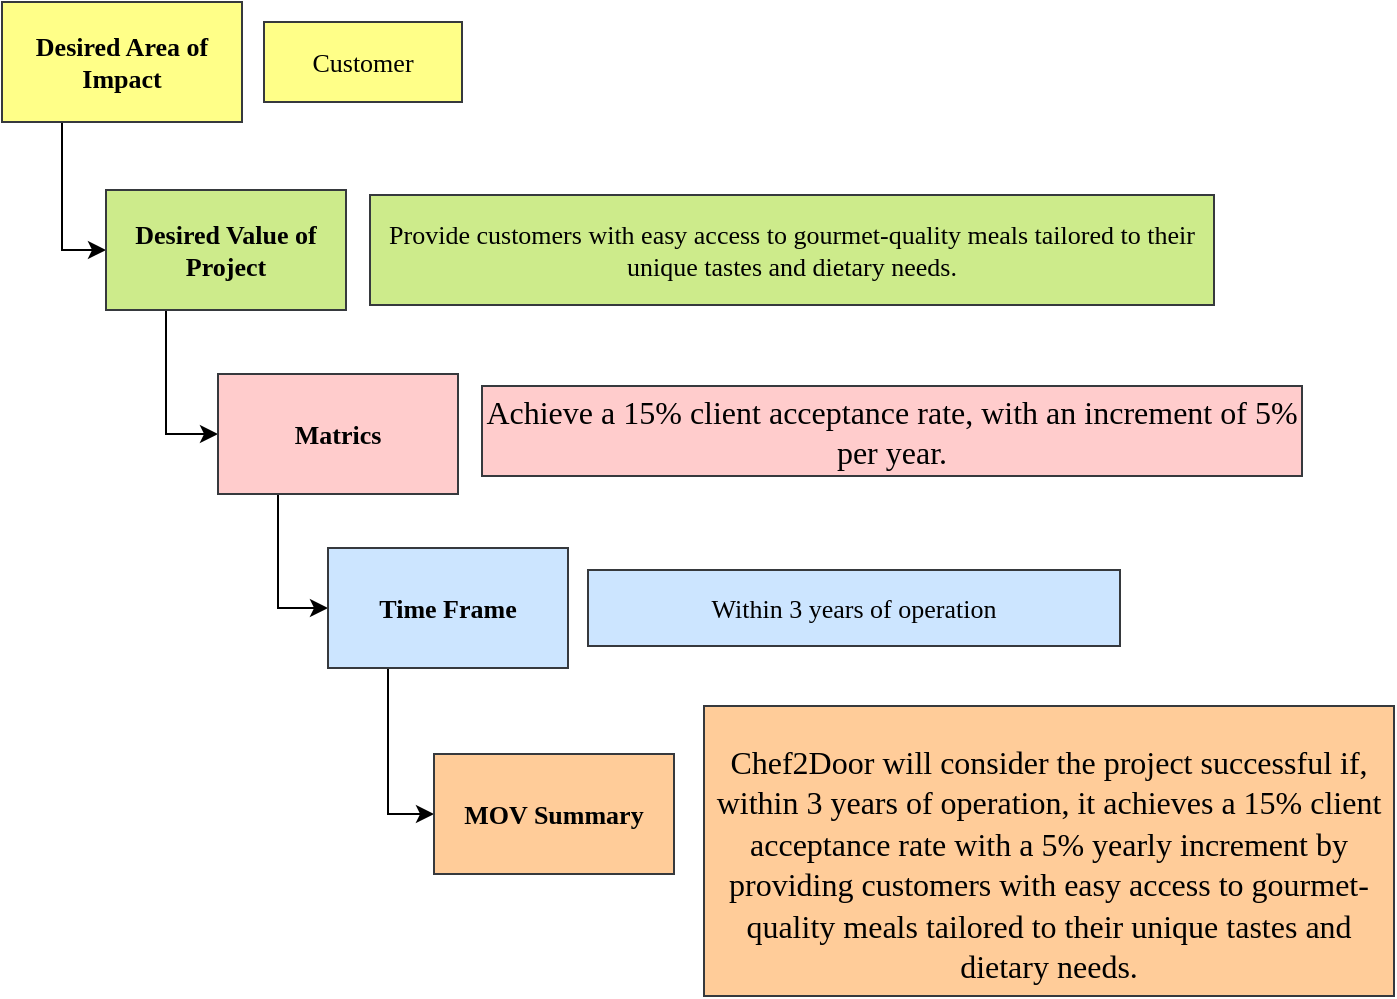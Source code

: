 <mxfile version="24.4.8" type="github" pages="2">
  <diagram name="Page-1" id="UOUT_dEQgqodoObThw4q">
    <mxGraphModel dx="1149" dy="776" grid="0" gridSize="10" guides="1" tooltips="1" connect="1" arrows="1" fold="1" page="0" pageScale="1" pageWidth="827" pageHeight="1169" math="0" shadow="0">
      <root>
        <mxCell id="0" />
        <mxCell id="1" parent="0" />
        <mxCell id="2ig7Iegi0s0cv4aiwe4C-1" value="Customer" style="rounded=0;whiteSpace=wrap;html=1;fillColor=#ffff88;strokeColor=#36393d;fontFamily=Georgia;fontSize=13;" parent="1" vertex="1">
          <mxGeometry x="34" y="54" width="99" height="40" as="geometry" />
        </mxCell>
        <mxCell id="2ig7Iegi0s0cv4aiwe4C-2" value="Provide customers with easy access to gourmet-quality meals tailored to their unique tastes and dietary needs." style="rounded=0;whiteSpace=wrap;html=1;fillColor=#cdeb8b;strokeColor=#36393d;fontFamily=Georgia;fontSize=13;" parent="1" vertex="1">
          <mxGeometry x="87" y="140.5" width="422" height="55" as="geometry" />
        </mxCell>
        <mxCell id="2ig7Iegi0s0cv4aiwe4C-3" value="&lt;font face=&quot;Times New Roman, serif&quot;&gt;&lt;span style=&quot;font-size: 16px;&quot;&gt;Achieve a 15% client acceptance rate, with an increment of 5% per year.&lt;/span&gt;&lt;/font&gt;" style="rounded=0;whiteSpace=wrap;html=1;fillColor=#ffcccc;strokeColor=#36393d;fontFamily=Georgia;fontSize=13;" parent="1" vertex="1">
          <mxGeometry x="143" y="236" width="410" height="45" as="geometry" />
        </mxCell>
        <mxCell id="2ig7Iegi0s0cv4aiwe4C-7" style="edgeStyle=orthogonalEdgeStyle;rounded=0;orthogonalLoop=1;jettySize=auto;html=1;exitX=0.25;exitY=1;exitDx=0;exitDy=0;entryX=0;entryY=0.5;entryDx=0;entryDy=0;fontFamily=Georgia;fontSize=13;" parent="1" source="2ig7Iegi0s0cv4aiwe4C-4" target="2ig7Iegi0s0cv4aiwe4C-5" edge="1">
          <mxGeometry relative="1" as="geometry" />
        </mxCell>
        <mxCell id="2ig7Iegi0s0cv4aiwe4C-4" value="Desired Area of Impact" style="rounded=0;whiteSpace=wrap;html=1;fillColor=#ffff88;strokeColor=#36393d;fontFamily=Georgia;fontSize=13;fontStyle=1" parent="1" vertex="1">
          <mxGeometry x="-97" y="44" width="120" height="60" as="geometry" />
        </mxCell>
        <mxCell id="2ig7Iegi0s0cv4aiwe4C-8" style="edgeStyle=orthogonalEdgeStyle;rounded=0;orthogonalLoop=1;jettySize=auto;html=1;exitX=0.25;exitY=1;exitDx=0;exitDy=0;entryX=0;entryY=0.5;entryDx=0;entryDy=0;fontFamily=Georgia;fontSize=13;" parent="1" source="2ig7Iegi0s0cv4aiwe4C-5" target="2ig7Iegi0s0cv4aiwe4C-6" edge="1">
          <mxGeometry relative="1" as="geometry" />
        </mxCell>
        <mxCell id="2ig7Iegi0s0cv4aiwe4C-5" value="Desired Value of Project" style="rounded=0;whiteSpace=wrap;html=1;fillColor=#cdeb8b;strokeColor=#36393d;fontFamily=Georgia;fontSize=13;fontStyle=1" parent="1" vertex="1">
          <mxGeometry x="-45" y="138" width="120" height="60" as="geometry" />
        </mxCell>
        <mxCell id="2ig7Iegi0s0cv4aiwe4C-10" style="edgeStyle=orthogonalEdgeStyle;rounded=0;orthogonalLoop=1;jettySize=auto;html=1;exitX=0.25;exitY=1;exitDx=0;exitDy=0;entryX=0;entryY=0.5;entryDx=0;entryDy=0;fontFamily=Georgia;fontSize=13;" parent="1" source="2ig7Iegi0s0cv4aiwe4C-6" target="2ig7Iegi0s0cv4aiwe4C-9" edge="1">
          <mxGeometry relative="1" as="geometry" />
        </mxCell>
        <mxCell id="2ig7Iegi0s0cv4aiwe4C-6" value="Matrics" style="rounded=0;whiteSpace=wrap;html=1;fillColor=#ffcccc;strokeColor=#36393d;fontFamily=Georgia;fontSize=13;fontStyle=1" parent="1" vertex="1">
          <mxGeometry x="11" y="230" width="120" height="60" as="geometry" />
        </mxCell>
        <mxCell id="2ig7Iegi0s0cv4aiwe4C-13" style="edgeStyle=orthogonalEdgeStyle;rounded=0;orthogonalLoop=1;jettySize=auto;html=1;exitX=0.25;exitY=1;exitDx=0;exitDy=0;entryX=0;entryY=0.5;entryDx=0;entryDy=0;fontFamily=Georgia;fontSize=13;" parent="1" source="2ig7Iegi0s0cv4aiwe4C-9" target="2ig7Iegi0s0cv4aiwe4C-12" edge="1">
          <mxGeometry relative="1" as="geometry" />
        </mxCell>
        <mxCell id="2ig7Iegi0s0cv4aiwe4C-9" value="Time Frame" style="rounded=0;whiteSpace=wrap;html=1;fillColor=#cce5ff;strokeColor=#36393d;fontFamily=Georgia;fontSize=13;fontStyle=1" parent="1" vertex="1">
          <mxGeometry x="66" y="317" width="120" height="60" as="geometry" />
        </mxCell>
        <mxCell id="2ig7Iegi0s0cv4aiwe4C-11" value="Within 3 years of operation" style="rounded=0;whiteSpace=wrap;html=1;fillColor=#cce5ff;strokeColor=#36393d;fontFamily=Georgia;fontSize=13;" parent="1" vertex="1">
          <mxGeometry x="196" y="328" width="266" height="38" as="geometry" />
        </mxCell>
        <mxCell id="2ig7Iegi0s0cv4aiwe4C-12" value="MOV Summary" style="rounded=0;whiteSpace=wrap;html=1;fillColor=#ffcc99;strokeColor=#36393d;fontFamily=Georgia;fontSize=13;fontStyle=1" parent="1" vertex="1">
          <mxGeometry x="119" y="420" width="120" height="60" as="geometry" />
        </mxCell>
        <mxCell id="2ig7Iegi0s0cv4aiwe4C-14" value="&lt;div style=&quot;&quot;&gt;&lt;p style=&quot;margin-bottom: 0cm; line-height: 150%;&quot; class=&quot;MsoListParagraph&quot;&gt;&lt;font face=&quot;Times New Roman, serif&quot;&gt;&lt;span style=&quot;font-size: 16px;&quot;&gt;Chef2Door will consider the project successful if, within 3 years of operation, it achieves a 15% client acceptance rate with a 5% yearly increment by providing customers with easy access to gourmet-quality meals tailored to their unique tastes and dietary needs.&lt;/span&gt;&lt;/font&gt;&lt;br&gt;&lt;/p&gt;&lt;/div&gt;" style="rounded=0;html=1;align=center;labelBorderColor=none;spacingBottom=0;spacingTop=0;whiteSpace=wrap;fillColor=#ffcc99;strokeColor=#36393d;fontFamily=Georgia;fontSize=13;" parent="1" vertex="1">
          <mxGeometry x="254" y="396" width="345" height="145" as="geometry" />
        </mxCell>
      </root>
    </mxGraphModel>
  </diagram>
  <diagram id="X2iOY8vAIocSmT1OVpZl" name="Page-2">
    <mxGraphModel dx="875" dy="435" grid="1" gridSize="10" guides="1" tooltips="1" connect="1" arrows="1" fold="1" page="1" pageScale="1" pageWidth="827" pageHeight="1169" math="0" shadow="0">
      <root>
        <mxCell id="0" />
        <mxCell id="1" parent="0" />
        <mxCell id="1kFcdKziXEvG-IAGALnx-1" value="Define project goals and lay the groundwork for project initiation" style="rounded=0;whiteSpace=wrap;html=1;fillColor=#ffff88;strokeColor=#36393d;fontFamily=Georgia;fontSize=13;spacingLeft=1;" vertex="1" parent="1">
          <mxGeometry x="261" y="85" width="339" height="50" as="geometry" />
        </mxCell>
        <mxCell id="1kFcdKziXEvG-IAGALnx-2" value="Create a detailed project plan and charter outlining project scope, objectives, and stakeholders" style="rounded=0;whiteSpace=wrap;html=1;fillColor=#cdeb8b;strokeColor=#36393d;fontFamily=Georgia;fontSize=13;spacingLeft=1;" vertex="1" parent="1">
          <mxGeometry x="261" y="175.5" width="339" height="49" as="geometry" />
        </mxCell>
        <mxCell id="1kFcdKziXEvG-IAGALnx-3" value="Implement the project plan, coordinate resources, and perform the work outlined in the plan" style="rounded=0;whiteSpace=wrap;html=1;fillColor=#ffcccc;strokeColor=#36393d;fontFamily=Georgia;fontSize=13;" vertex="1" parent="1">
          <mxGeometry x="261" y="265.5" width="339" height="49" as="geometry" />
        </mxCell>
        <mxCell id="jLr1OlrIumhYTrR61fEw-5" style="edgeStyle=orthogonalEdgeStyle;rounded=0;orthogonalLoop=1;jettySize=auto;html=1;exitX=0.5;exitY=1;exitDx=0;exitDy=0;entryX=0.5;entryY=0;entryDx=0;entryDy=0;" edge="1" parent="1" source="1kFcdKziXEvG-IAGALnx-5" target="1kFcdKziXEvG-IAGALnx-7">
          <mxGeometry relative="1" as="geometry" />
        </mxCell>
        <mxCell id="1kFcdKziXEvG-IAGALnx-5" value="Conceptualize and Initialize Project" style="rounded=0;whiteSpace=wrap;html=1;fillColor=#ffff88;strokeColor=#36393d;fontFamily=Georgia;fontSize=13;fontStyle=1" vertex="1" parent="1">
          <mxGeometry x="120" y="80" width="130" height="60" as="geometry" />
        </mxCell>
        <mxCell id="jLr1OlrIumhYTrR61fEw-6" style="edgeStyle=orthogonalEdgeStyle;rounded=0;orthogonalLoop=1;jettySize=auto;html=1;exitX=0.5;exitY=1;exitDx=0;exitDy=0;entryX=0.5;entryY=0;entryDx=0;entryDy=0;" edge="1" parent="1" source="1kFcdKziXEvG-IAGALnx-7" target="1kFcdKziXEvG-IAGALnx-9">
          <mxGeometry relative="1" as="geometry" />
        </mxCell>
        <mxCell id="1kFcdKziXEvG-IAGALnx-7" value="Develop Charter and Plan" style="rounded=0;whiteSpace=wrap;html=1;fillColor=#cdeb8b;strokeColor=#36393d;fontFamily=Georgia;fontSize=13;fontStyle=1" vertex="1" parent="1">
          <mxGeometry x="120" y="170" width="130" height="60" as="geometry" />
        </mxCell>
        <mxCell id="jLr1OlrIumhYTrR61fEw-7" style="edgeStyle=orthogonalEdgeStyle;rounded=0;orthogonalLoop=1;jettySize=auto;html=1;exitX=0.5;exitY=1;exitDx=0;exitDy=0;entryX=0.5;entryY=0;entryDx=0;entryDy=0;" edge="1" parent="1" source="1kFcdKziXEvG-IAGALnx-9" target="1kFcdKziXEvG-IAGALnx-11">
          <mxGeometry relative="1" as="geometry" />
        </mxCell>
        <mxCell id="1kFcdKziXEvG-IAGALnx-9" value="Execution" style="rounded=0;whiteSpace=wrap;html=1;fillColor=#ffcccc;strokeColor=#36393d;fontFamily=Georgia;fontSize=13;fontStyle=1" vertex="1" parent="1">
          <mxGeometry x="120" y="260" width="130" height="60" as="geometry" />
        </mxCell>
        <mxCell id="jLr1OlrIumhYTrR61fEw-8" style="edgeStyle=orthogonalEdgeStyle;rounded=0;orthogonalLoop=1;jettySize=auto;html=1;exitX=0.5;exitY=1;exitDx=0;exitDy=0;entryX=0.5;entryY=0;entryDx=0;entryDy=0;" edge="1" parent="1" source="1kFcdKziXEvG-IAGALnx-11" target="1kFcdKziXEvG-IAGALnx-13">
          <mxGeometry relative="1" as="geometry" />
        </mxCell>
        <mxCell id="1kFcdKziXEvG-IAGALnx-11" value="Design" style="rounded=0;whiteSpace=wrap;html=1;fillColor=#cce5ff;strokeColor=#36393d;fontFamily=Georgia;fontSize=13;fontStyle=1" vertex="1" parent="1">
          <mxGeometry x="120" y="350" width="130" height="60" as="geometry" />
        </mxCell>
        <mxCell id="1kFcdKziXEvG-IAGALnx-12" value="&lt;div&gt;Develop prototypes and blueprints for the project deliverables&lt;/div&gt;" style="rounded=0;whiteSpace=wrap;html=1;fillColor=#cce5ff;strokeColor=#36393d;fontFamily=Georgia;fontSize=13;" vertex="1" parent="1">
          <mxGeometry x="261" y="355.5" width="339" height="49" as="geometry" />
        </mxCell>
        <mxCell id="jLr1OlrIumhYTrR61fEw-9" style="edgeStyle=orthogonalEdgeStyle;rounded=0;orthogonalLoop=1;jettySize=auto;html=1;exitX=0.5;exitY=1;exitDx=0;exitDy=0;entryX=0.5;entryY=0;entryDx=0;entryDy=0;" edge="1" parent="1" source="1kFcdKziXEvG-IAGALnx-13" target="jLr1OlrIumhYTrR61fEw-1">
          <mxGeometry relative="1" as="geometry" />
        </mxCell>
        <mxCell id="1kFcdKziXEvG-IAGALnx-13" value="Implementation" style="rounded=0;whiteSpace=wrap;html=1;fillColor=#ffcc99;strokeColor=#36393d;fontFamily=Georgia;fontSize=13;fontStyle=1" vertex="1" parent="1">
          <mxGeometry x="120" y="440" width="130" height="60" as="geometry" />
        </mxCell>
        <mxCell id="1kFcdKziXEvG-IAGALnx-14" value="&lt;div style=&quot;&quot;&gt;Build and create the project deliverables according to the design specifications&lt;br&gt;&lt;/div&gt;" style="rounded=0;html=1;align=center;labelBorderColor=none;spacingBottom=0;spacingTop=0;whiteSpace=wrap;fillColor=#ffcc99;strokeColor=#36393d;fontFamily=Georgia;fontSize=13;" vertex="1" parent="1">
          <mxGeometry x="261" y="445.06" width="339" height="49.88" as="geometry" />
        </mxCell>
        <mxCell id="jLr1OlrIumhYTrR61fEw-10" style="edgeStyle=orthogonalEdgeStyle;rounded=0;orthogonalLoop=1;jettySize=auto;html=1;exitX=0.5;exitY=1;exitDx=0;exitDy=0;entryX=0.5;entryY=0;entryDx=0;entryDy=0;" edge="1" parent="1" source="jLr1OlrIumhYTrR61fEw-1" target="jLr1OlrIumhYTrR61fEw-3">
          <mxGeometry relative="1" as="geometry" />
        </mxCell>
        <mxCell id="jLr1OlrIumhYTrR61fEw-1" value="Monitoring &amp;amp; Controlling" style="rounded=0;whiteSpace=wrap;html=1;fillColor=#33FF99;strokeColor=#000000;fontFamily=Georgia;fontSize=13;fontStyle=1" vertex="1" parent="1">
          <mxGeometry x="120" y="530" width="130" height="60" as="geometry" />
        </mxCell>
        <mxCell id="jLr1OlrIumhYTrR61fEw-3" value="Closure" style="rounded=0;whiteSpace=wrap;html=1;fillColor=#FF66FF;strokeColor=#36393d;fontFamily=Georgia;fontSize=13;fontStyle=1" vertex="1" parent="1">
          <mxGeometry x="120" y="620" width="130" height="60" as="geometry" />
        </mxCell>
        <mxCell id="jLr1OlrIumhYTrR61fEw-12" value="&lt;div style=&quot;&quot;&gt;Track project progress, identify and address deviations from the plan, and ensure project objectives are met&lt;br&gt;&lt;/div&gt;" style="rounded=0;html=1;align=center;labelBorderColor=none;spacingBottom=0;spacingTop=0;whiteSpace=wrap;fillColor=#33FF99;strokeColor=#36393d;fontFamily=Georgia;fontSize=13;" vertex="1" parent="1">
          <mxGeometry x="261" y="535" width="339" height="49.88" as="geometry" />
        </mxCell>
        <mxCell id="jLr1OlrIumhYTrR61fEw-13" value="&lt;div style=&quot;&quot;&gt;Formalize project completion, hand over deliverables to stakeholders, and document lessons learned for future projects&lt;br&gt;&lt;/div&gt;" style="rounded=0;html=1;align=center;labelBorderColor=none;spacingBottom=0;spacingTop=0;whiteSpace=wrap;fillColor=#FF66FF;strokeColor=#36393d;fontFamily=Georgia;fontSize=13;" vertex="1" parent="1">
          <mxGeometry x="261" y="625.06" width="339" height="49.88" as="geometry" />
        </mxCell>
      </root>
    </mxGraphModel>
  </diagram>
</mxfile>
